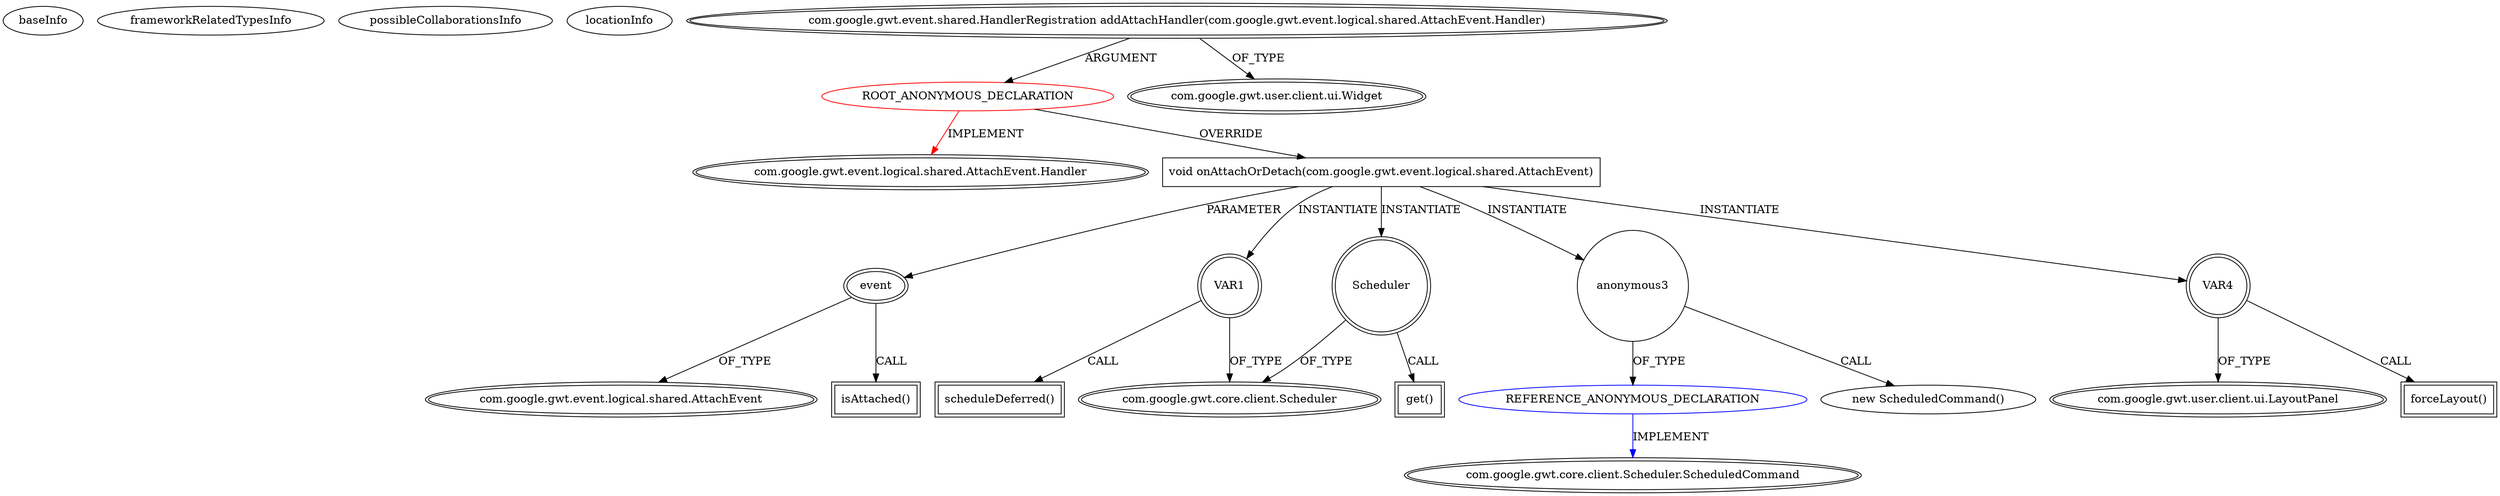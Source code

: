 digraph {
baseInfo[graphId=3533,category="extension_graph",isAnonymous=true,possibleRelation=true]
frameworkRelatedTypesInfo[0="com.google.gwt.event.logical.shared.AttachEvent.Handler"]
possibleCollaborationsInfo[0="3533~OVERRIDING_METHOD_DECLARATION-INSTANTIATION-~com.google.gwt.event.logical.shared.AttachEvent.Handler ~com.google.gwt.core.client.Scheduler.ScheduledCommand ~true~true"]
locationInfo[projectName="lambourg-WebGallery",filePath="/lambourg-WebGallery/WebGallery-master/client/src/com/lambourg/webgallery/client/folderview/FolderView.java",contextSignature="void FolderView()",graphId="3533"]
0[label="ROOT_ANONYMOUS_DECLARATION",vertexType="ROOT_ANONYMOUS_DECLARATION",isFrameworkType=false,color=red]
1[label="com.google.gwt.event.logical.shared.AttachEvent.Handler",vertexType="FRAMEWORK_INTERFACE_TYPE",isFrameworkType=true,peripheries=2]
2[label="com.google.gwt.event.shared.HandlerRegistration addAttachHandler(com.google.gwt.event.logical.shared.AttachEvent.Handler)",vertexType="OUTSIDE_CALL",isFrameworkType=true,peripheries=2]
3[label="com.google.gwt.user.client.ui.Widget",vertexType="FRAMEWORK_CLASS_TYPE",isFrameworkType=true,peripheries=2]
4[label="void onAttachOrDetach(com.google.gwt.event.logical.shared.AttachEvent)",vertexType="OVERRIDING_METHOD_DECLARATION",isFrameworkType=false,shape=box]
5[label="event",vertexType="PARAMETER_DECLARATION",isFrameworkType=true,peripheries=2]
6[label="com.google.gwt.event.logical.shared.AttachEvent",vertexType="FRAMEWORK_CLASS_TYPE",isFrameworkType=true,peripheries=2]
8[label="isAttached()",vertexType="INSIDE_CALL",isFrameworkType=true,peripheries=2,shape=box]
9[label="VAR1",vertexType="VARIABLE_EXPRESION",isFrameworkType=true,peripheries=2,shape=circle]
11[label="com.google.gwt.core.client.Scheduler",vertexType="FRAMEWORK_CLASS_TYPE",isFrameworkType=true,peripheries=2]
10[label="scheduleDeferred()",vertexType="INSIDE_CALL",isFrameworkType=true,peripheries=2,shape=box]
12[label="Scheduler",vertexType="VARIABLE_EXPRESION",isFrameworkType=true,peripheries=2,shape=circle]
13[label="get()",vertexType="INSIDE_CALL",isFrameworkType=true,peripheries=2,shape=box]
16[label="anonymous3",vertexType="VARIABLE_EXPRESION",isFrameworkType=false,shape=circle]
17[label="REFERENCE_ANONYMOUS_DECLARATION",vertexType="REFERENCE_ANONYMOUS_DECLARATION",isFrameworkType=false,color=blue]
18[label="com.google.gwt.core.client.Scheduler.ScheduledCommand",vertexType="FRAMEWORK_INTERFACE_TYPE",isFrameworkType=true,peripheries=2]
15[label="new ScheduledCommand()",vertexType="CONSTRUCTOR_CALL",isFrameworkType=false]
19[label="VAR4",vertexType="VARIABLE_EXPRESION",isFrameworkType=true,peripheries=2,shape=circle]
21[label="com.google.gwt.user.client.ui.LayoutPanel",vertexType="FRAMEWORK_CLASS_TYPE",isFrameworkType=true,peripheries=2]
20[label="forceLayout()",vertexType="INSIDE_CALL",isFrameworkType=true,peripheries=2,shape=box]
0->1[label="IMPLEMENT",color=red]
2->0[label="ARGUMENT"]
2->3[label="OF_TYPE"]
0->4[label="OVERRIDE"]
5->6[label="OF_TYPE"]
4->5[label="PARAMETER"]
5->8[label="CALL"]
4->9[label="INSTANTIATE"]
9->11[label="OF_TYPE"]
9->10[label="CALL"]
4->12[label="INSTANTIATE"]
12->11[label="OF_TYPE"]
12->13[label="CALL"]
4->16[label="INSTANTIATE"]
17->18[label="IMPLEMENT",color=blue]
16->17[label="OF_TYPE"]
16->15[label="CALL"]
4->19[label="INSTANTIATE"]
19->21[label="OF_TYPE"]
19->20[label="CALL"]
}
